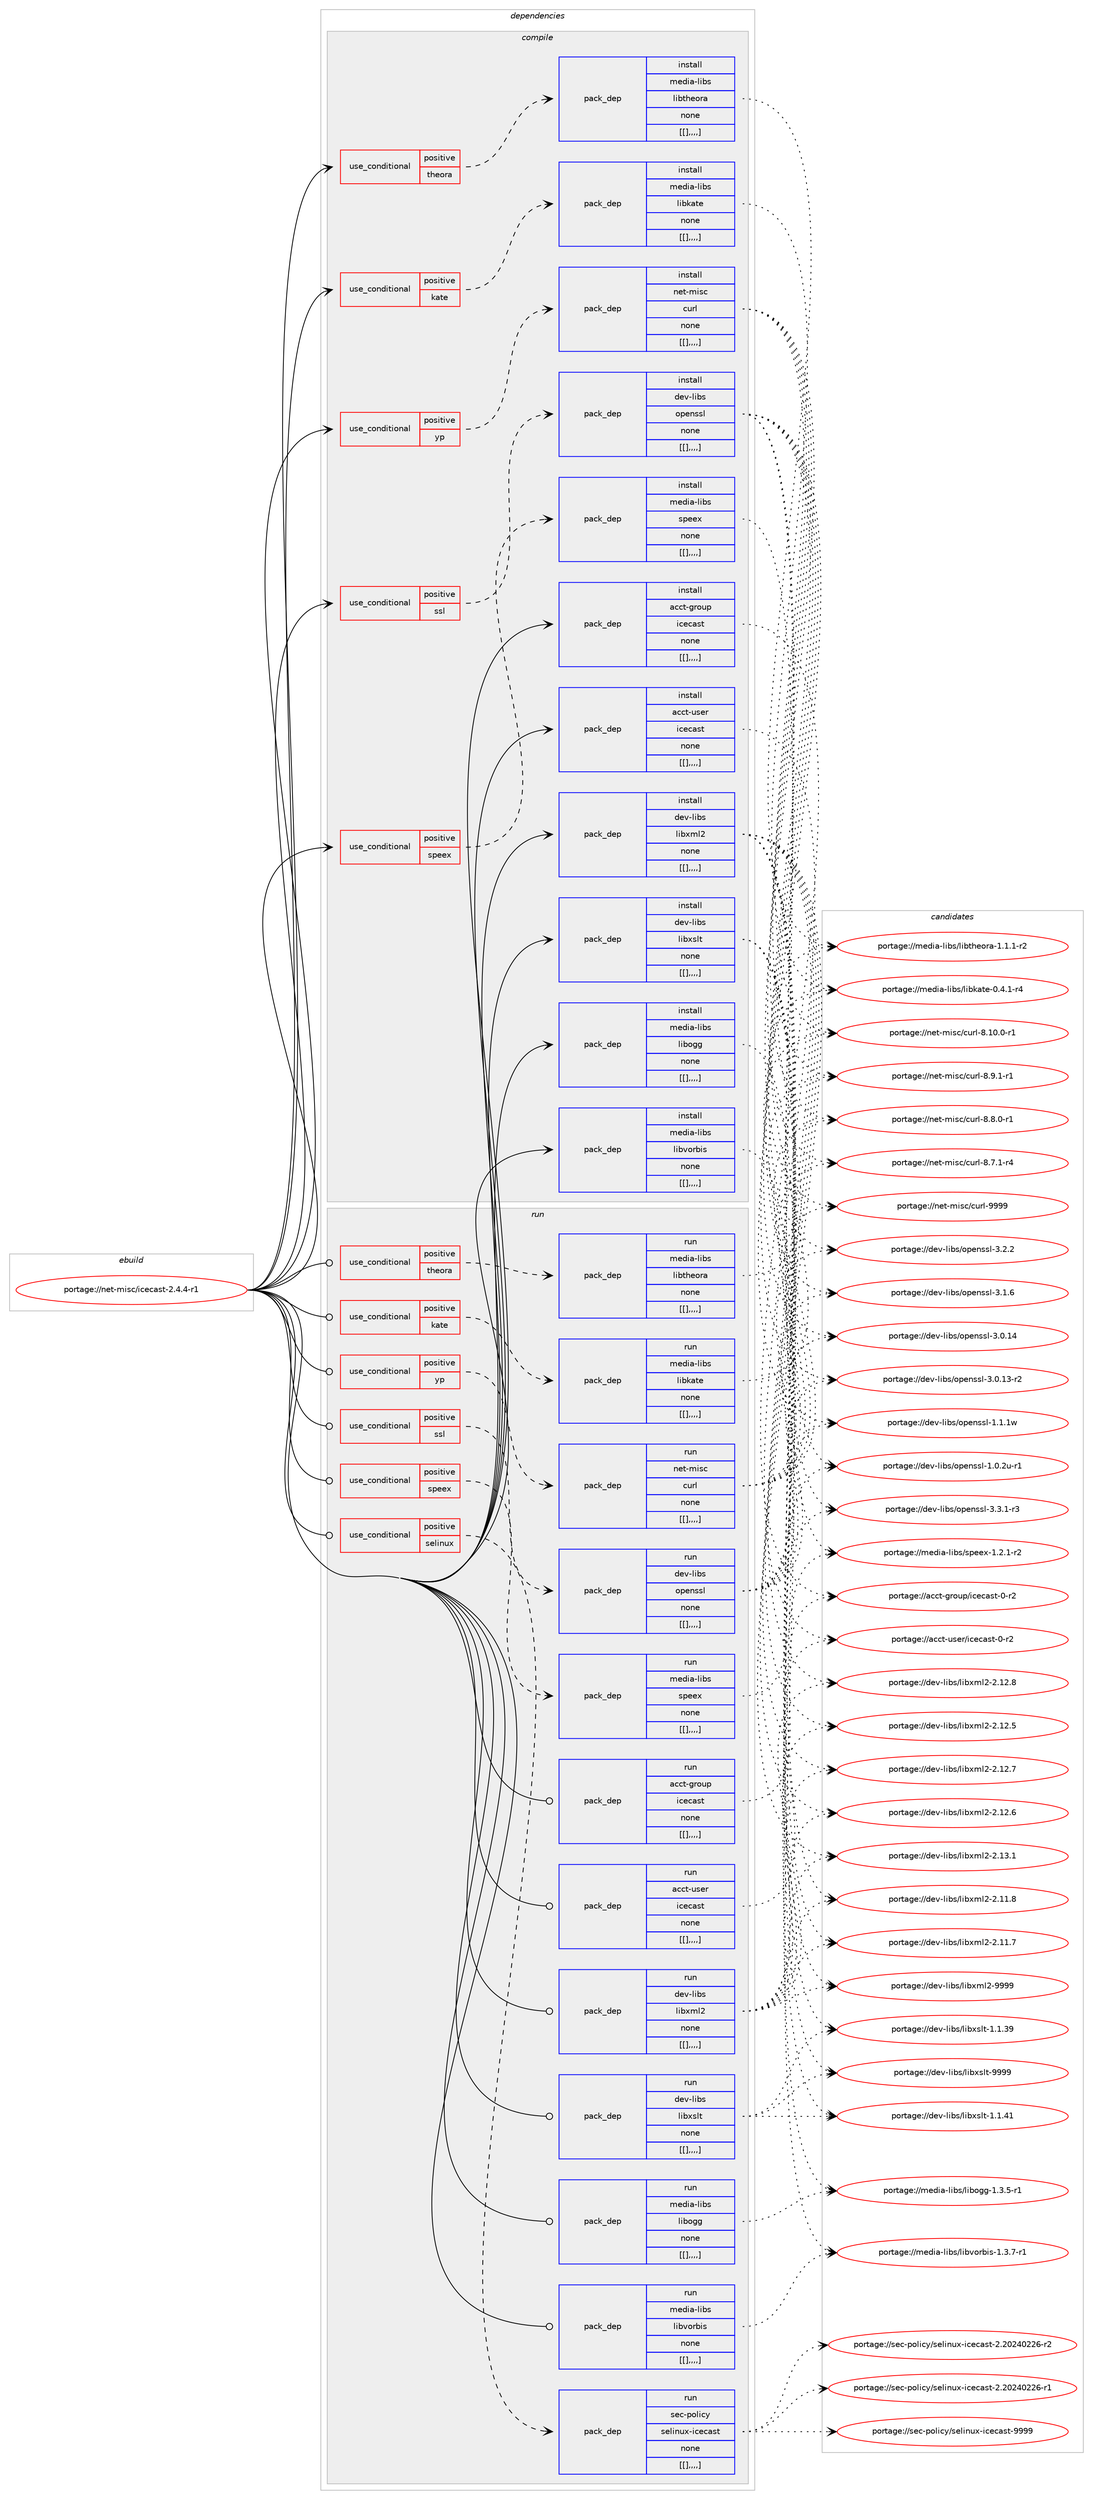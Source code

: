digraph prolog {

# *************
# Graph options
# *************

newrank=true;
concentrate=true;
compound=true;
graph [rankdir=LR,fontname=Helvetica,fontsize=10,ranksep=1.5];#, ranksep=2.5, nodesep=0.2];
edge  [arrowhead=vee];
node  [fontname=Helvetica,fontsize=10];

# **********
# The ebuild
# **********

subgraph cluster_leftcol {
color=gray;
label=<<i>ebuild</i>>;
id [label="portage://net-misc/icecast-2.4.4-r1", color=red, width=4, href="../net-misc/icecast-2.4.4-r1.svg"];
}

# ****************
# The dependencies
# ****************

subgraph cluster_midcol {
color=gray;
label=<<i>dependencies</i>>;
subgraph cluster_compile {
fillcolor="#eeeeee";
style=filled;
label=<<i>compile</i>>;
subgraph cond101685 {
dependency388089 [label=<<TABLE BORDER="0" CELLBORDER="1" CELLSPACING="0" CELLPADDING="4"><TR><TD ROWSPAN="3" CELLPADDING="10">use_conditional</TD></TR><TR><TD>positive</TD></TR><TR><TD>kate</TD></TR></TABLE>>, shape=none, color=red];
subgraph pack283580 {
dependency388090 [label=<<TABLE BORDER="0" CELLBORDER="1" CELLSPACING="0" CELLPADDING="4" WIDTH="220"><TR><TD ROWSPAN="6" CELLPADDING="30">pack_dep</TD></TR><TR><TD WIDTH="110">install</TD></TR><TR><TD>media-libs</TD></TR><TR><TD>libkate</TD></TR><TR><TD>none</TD></TR><TR><TD>[[],,,,]</TD></TR></TABLE>>, shape=none, color=blue];
}
dependency388089:e -> dependency388090:w [weight=20,style="dashed",arrowhead="vee"];
}
id:e -> dependency388089:w [weight=20,style="solid",arrowhead="vee"];
subgraph cond101686 {
dependency388091 [label=<<TABLE BORDER="0" CELLBORDER="1" CELLSPACING="0" CELLPADDING="4"><TR><TD ROWSPAN="3" CELLPADDING="10">use_conditional</TD></TR><TR><TD>positive</TD></TR><TR><TD>speex</TD></TR></TABLE>>, shape=none, color=red];
subgraph pack283581 {
dependency388092 [label=<<TABLE BORDER="0" CELLBORDER="1" CELLSPACING="0" CELLPADDING="4" WIDTH="220"><TR><TD ROWSPAN="6" CELLPADDING="30">pack_dep</TD></TR><TR><TD WIDTH="110">install</TD></TR><TR><TD>media-libs</TD></TR><TR><TD>speex</TD></TR><TR><TD>none</TD></TR><TR><TD>[[],,,,]</TD></TR></TABLE>>, shape=none, color=blue];
}
dependency388091:e -> dependency388092:w [weight=20,style="dashed",arrowhead="vee"];
}
id:e -> dependency388091:w [weight=20,style="solid",arrowhead="vee"];
subgraph cond101687 {
dependency388093 [label=<<TABLE BORDER="0" CELLBORDER="1" CELLSPACING="0" CELLPADDING="4"><TR><TD ROWSPAN="3" CELLPADDING="10">use_conditional</TD></TR><TR><TD>positive</TD></TR><TR><TD>ssl</TD></TR></TABLE>>, shape=none, color=red];
subgraph pack283582 {
dependency388094 [label=<<TABLE BORDER="0" CELLBORDER="1" CELLSPACING="0" CELLPADDING="4" WIDTH="220"><TR><TD ROWSPAN="6" CELLPADDING="30">pack_dep</TD></TR><TR><TD WIDTH="110">install</TD></TR><TR><TD>dev-libs</TD></TR><TR><TD>openssl</TD></TR><TR><TD>none</TD></TR><TR><TD>[[],,,,]</TD></TR></TABLE>>, shape=none, color=blue];
}
dependency388093:e -> dependency388094:w [weight=20,style="dashed",arrowhead="vee"];
}
id:e -> dependency388093:w [weight=20,style="solid",arrowhead="vee"];
subgraph cond101688 {
dependency388095 [label=<<TABLE BORDER="0" CELLBORDER="1" CELLSPACING="0" CELLPADDING="4"><TR><TD ROWSPAN="3" CELLPADDING="10">use_conditional</TD></TR><TR><TD>positive</TD></TR><TR><TD>theora</TD></TR></TABLE>>, shape=none, color=red];
subgraph pack283583 {
dependency388096 [label=<<TABLE BORDER="0" CELLBORDER="1" CELLSPACING="0" CELLPADDING="4" WIDTH="220"><TR><TD ROWSPAN="6" CELLPADDING="30">pack_dep</TD></TR><TR><TD WIDTH="110">install</TD></TR><TR><TD>media-libs</TD></TR><TR><TD>libtheora</TD></TR><TR><TD>none</TD></TR><TR><TD>[[],,,,]</TD></TR></TABLE>>, shape=none, color=blue];
}
dependency388095:e -> dependency388096:w [weight=20,style="dashed",arrowhead="vee"];
}
id:e -> dependency388095:w [weight=20,style="solid",arrowhead="vee"];
subgraph cond101689 {
dependency388097 [label=<<TABLE BORDER="0" CELLBORDER="1" CELLSPACING="0" CELLPADDING="4"><TR><TD ROWSPAN="3" CELLPADDING="10">use_conditional</TD></TR><TR><TD>positive</TD></TR><TR><TD>yp</TD></TR></TABLE>>, shape=none, color=red];
subgraph pack283584 {
dependency388098 [label=<<TABLE BORDER="0" CELLBORDER="1" CELLSPACING="0" CELLPADDING="4" WIDTH="220"><TR><TD ROWSPAN="6" CELLPADDING="30">pack_dep</TD></TR><TR><TD WIDTH="110">install</TD></TR><TR><TD>net-misc</TD></TR><TR><TD>curl</TD></TR><TR><TD>none</TD></TR><TR><TD>[[],,,,]</TD></TR></TABLE>>, shape=none, color=blue];
}
dependency388097:e -> dependency388098:w [weight=20,style="dashed",arrowhead="vee"];
}
id:e -> dependency388097:w [weight=20,style="solid",arrowhead="vee"];
subgraph pack283585 {
dependency388099 [label=<<TABLE BORDER="0" CELLBORDER="1" CELLSPACING="0" CELLPADDING="4" WIDTH="220"><TR><TD ROWSPAN="6" CELLPADDING="30">pack_dep</TD></TR><TR><TD WIDTH="110">install</TD></TR><TR><TD>acct-group</TD></TR><TR><TD>icecast</TD></TR><TR><TD>none</TD></TR><TR><TD>[[],,,,]</TD></TR></TABLE>>, shape=none, color=blue];
}
id:e -> dependency388099:w [weight=20,style="solid",arrowhead="vee"];
subgraph pack283586 {
dependency388100 [label=<<TABLE BORDER="0" CELLBORDER="1" CELLSPACING="0" CELLPADDING="4" WIDTH="220"><TR><TD ROWSPAN="6" CELLPADDING="30">pack_dep</TD></TR><TR><TD WIDTH="110">install</TD></TR><TR><TD>acct-user</TD></TR><TR><TD>icecast</TD></TR><TR><TD>none</TD></TR><TR><TD>[[],,,,]</TD></TR></TABLE>>, shape=none, color=blue];
}
id:e -> dependency388100:w [weight=20,style="solid",arrowhead="vee"];
subgraph pack283587 {
dependency388101 [label=<<TABLE BORDER="0" CELLBORDER="1" CELLSPACING="0" CELLPADDING="4" WIDTH="220"><TR><TD ROWSPAN="6" CELLPADDING="30">pack_dep</TD></TR><TR><TD WIDTH="110">install</TD></TR><TR><TD>dev-libs</TD></TR><TR><TD>libxml2</TD></TR><TR><TD>none</TD></TR><TR><TD>[[],,,,]</TD></TR></TABLE>>, shape=none, color=blue];
}
id:e -> dependency388101:w [weight=20,style="solid",arrowhead="vee"];
subgraph pack283588 {
dependency388102 [label=<<TABLE BORDER="0" CELLBORDER="1" CELLSPACING="0" CELLPADDING="4" WIDTH="220"><TR><TD ROWSPAN="6" CELLPADDING="30">pack_dep</TD></TR><TR><TD WIDTH="110">install</TD></TR><TR><TD>dev-libs</TD></TR><TR><TD>libxslt</TD></TR><TR><TD>none</TD></TR><TR><TD>[[],,,,]</TD></TR></TABLE>>, shape=none, color=blue];
}
id:e -> dependency388102:w [weight=20,style="solid",arrowhead="vee"];
subgraph pack283589 {
dependency388103 [label=<<TABLE BORDER="0" CELLBORDER="1" CELLSPACING="0" CELLPADDING="4" WIDTH="220"><TR><TD ROWSPAN="6" CELLPADDING="30">pack_dep</TD></TR><TR><TD WIDTH="110">install</TD></TR><TR><TD>media-libs</TD></TR><TR><TD>libogg</TD></TR><TR><TD>none</TD></TR><TR><TD>[[],,,,]</TD></TR></TABLE>>, shape=none, color=blue];
}
id:e -> dependency388103:w [weight=20,style="solid",arrowhead="vee"];
subgraph pack283590 {
dependency388104 [label=<<TABLE BORDER="0" CELLBORDER="1" CELLSPACING="0" CELLPADDING="4" WIDTH="220"><TR><TD ROWSPAN="6" CELLPADDING="30">pack_dep</TD></TR><TR><TD WIDTH="110">install</TD></TR><TR><TD>media-libs</TD></TR><TR><TD>libvorbis</TD></TR><TR><TD>none</TD></TR><TR><TD>[[],,,,]</TD></TR></TABLE>>, shape=none, color=blue];
}
id:e -> dependency388104:w [weight=20,style="solid",arrowhead="vee"];
}
subgraph cluster_compileandrun {
fillcolor="#eeeeee";
style=filled;
label=<<i>compile and run</i>>;
}
subgraph cluster_run {
fillcolor="#eeeeee";
style=filled;
label=<<i>run</i>>;
subgraph cond101690 {
dependency388105 [label=<<TABLE BORDER="0" CELLBORDER="1" CELLSPACING="0" CELLPADDING="4"><TR><TD ROWSPAN="3" CELLPADDING="10">use_conditional</TD></TR><TR><TD>positive</TD></TR><TR><TD>kate</TD></TR></TABLE>>, shape=none, color=red];
subgraph pack283591 {
dependency388106 [label=<<TABLE BORDER="0" CELLBORDER="1" CELLSPACING="0" CELLPADDING="4" WIDTH="220"><TR><TD ROWSPAN="6" CELLPADDING="30">pack_dep</TD></TR><TR><TD WIDTH="110">run</TD></TR><TR><TD>media-libs</TD></TR><TR><TD>libkate</TD></TR><TR><TD>none</TD></TR><TR><TD>[[],,,,]</TD></TR></TABLE>>, shape=none, color=blue];
}
dependency388105:e -> dependency388106:w [weight=20,style="dashed",arrowhead="vee"];
}
id:e -> dependency388105:w [weight=20,style="solid",arrowhead="odot"];
subgraph cond101691 {
dependency388107 [label=<<TABLE BORDER="0" CELLBORDER="1" CELLSPACING="0" CELLPADDING="4"><TR><TD ROWSPAN="3" CELLPADDING="10">use_conditional</TD></TR><TR><TD>positive</TD></TR><TR><TD>selinux</TD></TR></TABLE>>, shape=none, color=red];
subgraph pack283592 {
dependency388108 [label=<<TABLE BORDER="0" CELLBORDER="1" CELLSPACING="0" CELLPADDING="4" WIDTH="220"><TR><TD ROWSPAN="6" CELLPADDING="30">pack_dep</TD></TR><TR><TD WIDTH="110">run</TD></TR><TR><TD>sec-policy</TD></TR><TR><TD>selinux-icecast</TD></TR><TR><TD>none</TD></TR><TR><TD>[[],,,,]</TD></TR></TABLE>>, shape=none, color=blue];
}
dependency388107:e -> dependency388108:w [weight=20,style="dashed",arrowhead="vee"];
}
id:e -> dependency388107:w [weight=20,style="solid",arrowhead="odot"];
subgraph cond101692 {
dependency388109 [label=<<TABLE BORDER="0" CELLBORDER="1" CELLSPACING="0" CELLPADDING="4"><TR><TD ROWSPAN="3" CELLPADDING="10">use_conditional</TD></TR><TR><TD>positive</TD></TR><TR><TD>speex</TD></TR></TABLE>>, shape=none, color=red];
subgraph pack283593 {
dependency388110 [label=<<TABLE BORDER="0" CELLBORDER="1" CELLSPACING="0" CELLPADDING="4" WIDTH="220"><TR><TD ROWSPAN="6" CELLPADDING="30">pack_dep</TD></TR><TR><TD WIDTH="110">run</TD></TR><TR><TD>media-libs</TD></TR><TR><TD>speex</TD></TR><TR><TD>none</TD></TR><TR><TD>[[],,,,]</TD></TR></TABLE>>, shape=none, color=blue];
}
dependency388109:e -> dependency388110:w [weight=20,style="dashed",arrowhead="vee"];
}
id:e -> dependency388109:w [weight=20,style="solid",arrowhead="odot"];
subgraph cond101693 {
dependency388111 [label=<<TABLE BORDER="0" CELLBORDER="1" CELLSPACING="0" CELLPADDING="4"><TR><TD ROWSPAN="3" CELLPADDING="10">use_conditional</TD></TR><TR><TD>positive</TD></TR><TR><TD>ssl</TD></TR></TABLE>>, shape=none, color=red];
subgraph pack283594 {
dependency388112 [label=<<TABLE BORDER="0" CELLBORDER="1" CELLSPACING="0" CELLPADDING="4" WIDTH="220"><TR><TD ROWSPAN="6" CELLPADDING="30">pack_dep</TD></TR><TR><TD WIDTH="110">run</TD></TR><TR><TD>dev-libs</TD></TR><TR><TD>openssl</TD></TR><TR><TD>none</TD></TR><TR><TD>[[],,,,]</TD></TR></TABLE>>, shape=none, color=blue];
}
dependency388111:e -> dependency388112:w [weight=20,style="dashed",arrowhead="vee"];
}
id:e -> dependency388111:w [weight=20,style="solid",arrowhead="odot"];
subgraph cond101694 {
dependency388113 [label=<<TABLE BORDER="0" CELLBORDER="1" CELLSPACING="0" CELLPADDING="4"><TR><TD ROWSPAN="3" CELLPADDING="10">use_conditional</TD></TR><TR><TD>positive</TD></TR><TR><TD>theora</TD></TR></TABLE>>, shape=none, color=red];
subgraph pack283595 {
dependency388114 [label=<<TABLE BORDER="0" CELLBORDER="1" CELLSPACING="0" CELLPADDING="4" WIDTH="220"><TR><TD ROWSPAN="6" CELLPADDING="30">pack_dep</TD></TR><TR><TD WIDTH="110">run</TD></TR><TR><TD>media-libs</TD></TR><TR><TD>libtheora</TD></TR><TR><TD>none</TD></TR><TR><TD>[[],,,,]</TD></TR></TABLE>>, shape=none, color=blue];
}
dependency388113:e -> dependency388114:w [weight=20,style="dashed",arrowhead="vee"];
}
id:e -> dependency388113:w [weight=20,style="solid",arrowhead="odot"];
subgraph cond101695 {
dependency388115 [label=<<TABLE BORDER="0" CELLBORDER="1" CELLSPACING="0" CELLPADDING="4"><TR><TD ROWSPAN="3" CELLPADDING="10">use_conditional</TD></TR><TR><TD>positive</TD></TR><TR><TD>yp</TD></TR></TABLE>>, shape=none, color=red];
subgraph pack283596 {
dependency388116 [label=<<TABLE BORDER="0" CELLBORDER="1" CELLSPACING="0" CELLPADDING="4" WIDTH="220"><TR><TD ROWSPAN="6" CELLPADDING="30">pack_dep</TD></TR><TR><TD WIDTH="110">run</TD></TR><TR><TD>net-misc</TD></TR><TR><TD>curl</TD></TR><TR><TD>none</TD></TR><TR><TD>[[],,,,]</TD></TR></TABLE>>, shape=none, color=blue];
}
dependency388115:e -> dependency388116:w [weight=20,style="dashed",arrowhead="vee"];
}
id:e -> dependency388115:w [weight=20,style="solid",arrowhead="odot"];
subgraph pack283597 {
dependency388117 [label=<<TABLE BORDER="0" CELLBORDER="1" CELLSPACING="0" CELLPADDING="4" WIDTH="220"><TR><TD ROWSPAN="6" CELLPADDING="30">pack_dep</TD></TR><TR><TD WIDTH="110">run</TD></TR><TR><TD>acct-group</TD></TR><TR><TD>icecast</TD></TR><TR><TD>none</TD></TR><TR><TD>[[],,,,]</TD></TR></TABLE>>, shape=none, color=blue];
}
id:e -> dependency388117:w [weight=20,style="solid",arrowhead="odot"];
subgraph pack283598 {
dependency388118 [label=<<TABLE BORDER="0" CELLBORDER="1" CELLSPACING="0" CELLPADDING="4" WIDTH="220"><TR><TD ROWSPAN="6" CELLPADDING="30">pack_dep</TD></TR><TR><TD WIDTH="110">run</TD></TR><TR><TD>acct-user</TD></TR><TR><TD>icecast</TD></TR><TR><TD>none</TD></TR><TR><TD>[[],,,,]</TD></TR></TABLE>>, shape=none, color=blue];
}
id:e -> dependency388118:w [weight=20,style="solid",arrowhead="odot"];
subgraph pack283599 {
dependency388119 [label=<<TABLE BORDER="0" CELLBORDER="1" CELLSPACING="0" CELLPADDING="4" WIDTH="220"><TR><TD ROWSPAN="6" CELLPADDING="30">pack_dep</TD></TR><TR><TD WIDTH="110">run</TD></TR><TR><TD>dev-libs</TD></TR><TR><TD>libxml2</TD></TR><TR><TD>none</TD></TR><TR><TD>[[],,,,]</TD></TR></TABLE>>, shape=none, color=blue];
}
id:e -> dependency388119:w [weight=20,style="solid",arrowhead="odot"];
subgraph pack283600 {
dependency388120 [label=<<TABLE BORDER="0" CELLBORDER="1" CELLSPACING="0" CELLPADDING="4" WIDTH="220"><TR><TD ROWSPAN="6" CELLPADDING="30">pack_dep</TD></TR><TR><TD WIDTH="110">run</TD></TR><TR><TD>dev-libs</TD></TR><TR><TD>libxslt</TD></TR><TR><TD>none</TD></TR><TR><TD>[[],,,,]</TD></TR></TABLE>>, shape=none, color=blue];
}
id:e -> dependency388120:w [weight=20,style="solid",arrowhead="odot"];
subgraph pack283601 {
dependency388121 [label=<<TABLE BORDER="0" CELLBORDER="1" CELLSPACING="0" CELLPADDING="4" WIDTH="220"><TR><TD ROWSPAN="6" CELLPADDING="30">pack_dep</TD></TR><TR><TD WIDTH="110">run</TD></TR><TR><TD>media-libs</TD></TR><TR><TD>libogg</TD></TR><TR><TD>none</TD></TR><TR><TD>[[],,,,]</TD></TR></TABLE>>, shape=none, color=blue];
}
id:e -> dependency388121:w [weight=20,style="solid",arrowhead="odot"];
subgraph pack283602 {
dependency388122 [label=<<TABLE BORDER="0" CELLBORDER="1" CELLSPACING="0" CELLPADDING="4" WIDTH="220"><TR><TD ROWSPAN="6" CELLPADDING="30">pack_dep</TD></TR><TR><TD WIDTH="110">run</TD></TR><TR><TD>media-libs</TD></TR><TR><TD>libvorbis</TD></TR><TR><TD>none</TD></TR><TR><TD>[[],,,,]</TD></TR></TABLE>>, shape=none, color=blue];
}
id:e -> dependency388122:w [weight=20,style="solid",arrowhead="odot"];
}
}

# **************
# The candidates
# **************

subgraph cluster_choices {
rank=same;
color=gray;
label=<<i>candidates</i>>;

subgraph choice283580 {
color=black;
nodesep=1;
choice1091011001059745108105981154710810598107971161014548465246494511452 [label="portage://media-libs/libkate-0.4.1-r4", color=red, width=4,href="../media-libs/libkate-0.4.1-r4.svg"];
dependency388090:e -> choice1091011001059745108105981154710810598107971161014548465246494511452:w [style=dotted,weight="100"];
}
subgraph choice283581 {
color=black;
nodesep=1;
choice109101100105974510810598115471151121011011204549465046494511450 [label="portage://media-libs/speex-1.2.1-r2", color=red, width=4,href="../media-libs/speex-1.2.1-r2.svg"];
dependency388092:e -> choice109101100105974510810598115471151121011011204549465046494511450:w [style=dotted,weight="100"];
}
subgraph choice283582 {
color=black;
nodesep=1;
choice1001011184510810598115471111121011101151151084551465146494511451 [label="portage://dev-libs/openssl-3.3.1-r3", color=red, width=4,href="../dev-libs/openssl-3.3.1-r3.svg"];
choice100101118451081059811547111112101110115115108455146504650 [label="portage://dev-libs/openssl-3.2.2", color=red, width=4,href="../dev-libs/openssl-3.2.2.svg"];
choice100101118451081059811547111112101110115115108455146494654 [label="portage://dev-libs/openssl-3.1.6", color=red, width=4,href="../dev-libs/openssl-3.1.6.svg"];
choice10010111845108105981154711111210111011511510845514648464952 [label="portage://dev-libs/openssl-3.0.14", color=red, width=4,href="../dev-libs/openssl-3.0.14.svg"];
choice100101118451081059811547111112101110115115108455146484649514511450 [label="portage://dev-libs/openssl-3.0.13-r2", color=red, width=4,href="../dev-libs/openssl-3.0.13-r2.svg"];
choice100101118451081059811547111112101110115115108454946494649119 [label="portage://dev-libs/openssl-1.1.1w", color=red, width=4,href="../dev-libs/openssl-1.1.1w.svg"];
choice1001011184510810598115471111121011101151151084549464846501174511449 [label="portage://dev-libs/openssl-1.0.2u-r1", color=red, width=4,href="../dev-libs/openssl-1.0.2u-r1.svg"];
dependency388094:e -> choice1001011184510810598115471111121011101151151084551465146494511451:w [style=dotted,weight="100"];
dependency388094:e -> choice100101118451081059811547111112101110115115108455146504650:w [style=dotted,weight="100"];
dependency388094:e -> choice100101118451081059811547111112101110115115108455146494654:w [style=dotted,weight="100"];
dependency388094:e -> choice10010111845108105981154711111210111011511510845514648464952:w [style=dotted,weight="100"];
dependency388094:e -> choice100101118451081059811547111112101110115115108455146484649514511450:w [style=dotted,weight="100"];
dependency388094:e -> choice100101118451081059811547111112101110115115108454946494649119:w [style=dotted,weight="100"];
dependency388094:e -> choice1001011184510810598115471111121011101151151084549464846501174511449:w [style=dotted,weight="100"];
}
subgraph choice283583 {
color=black;
nodesep=1;
choice1091011001059745108105981154710810598116104101111114974549464946494511450 [label="portage://media-libs/libtheora-1.1.1-r2", color=red, width=4,href="../media-libs/libtheora-1.1.1-r2.svg"];
dependency388096:e -> choice1091011001059745108105981154710810598116104101111114974549464946494511450:w [style=dotted,weight="100"];
}
subgraph choice283584 {
color=black;
nodesep=1;
choice110101116451091051159947991171141084557575757 [label="portage://net-misc/curl-9999", color=red, width=4,href="../net-misc/curl-9999.svg"];
choice11010111645109105115994799117114108455646494846484511449 [label="portage://net-misc/curl-8.10.0-r1", color=red, width=4,href="../net-misc/curl-8.10.0-r1.svg"];
choice110101116451091051159947991171141084556465746494511449 [label="portage://net-misc/curl-8.9.1-r1", color=red, width=4,href="../net-misc/curl-8.9.1-r1.svg"];
choice110101116451091051159947991171141084556465646484511449 [label="portage://net-misc/curl-8.8.0-r1", color=red, width=4,href="../net-misc/curl-8.8.0-r1.svg"];
choice110101116451091051159947991171141084556465546494511452 [label="portage://net-misc/curl-8.7.1-r4", color=red, width=4,href="../net-misc/curl-8.7.1-r4.svg"];
dependency388098:e -> choice110101116451091051159947991171141084557575757:w [style=dotted,weight="100"];
dependency388098:e -> choice11010111645109105115994799117114108455646494846484511449:w [style=dotted,weight="100"];
dependency388098:e -> choice110101116451091051159947991171141084556465746494511449:w [style=dotted,weight="100"];
dependency388098:e -> choice110101116451091051159947991171141084556465646484511449:w [style=dotted,weight="100"];
dependency388098:e -> choice110101116451091051159947991171141084556465546494511452:w [style=dotted,weight="100"];
}
subgraph choice283585 {
color=black;
nodesep=1;
choice979999116451031141111171124710599101999711511645484511450 [label="portage://acct-group/icecast-0-r2", color=red, width=4,href="../acct-group/icecast-0-r2.svg"];
dependency388099:e -> choice979999116451031141111171124710599101999711511645484511450:w [style=dotted,weight="100"];
}
subgraph choice283586 {
color=black;
nodesep=1;
choice979999116451171151011144710599101999711511645484511450 [label="portage://acct-user/icecast-0-r2", color=red, width=4,href="../acct-user/icecast-0-r2.svg"];
dependency388100:e -> choice979999116451171151011144710599101999711511645484511450:w [style=dotted,weight="100"];
}
subgraph choice283587 {
color=black;
nodesep=1;
choice10010111845108105981154710810598120109108504557575757 [label="portage://dev-libs/libxml2-9999", color=red, width=4,href="../dev-libs/libxml2-9999.svg"];
choice100101118451081059811547108105981201091085045504649514649 [label="portage://dev-libs/libxml2-2.13.1", color=red, width=4,href="../dev-libs/libxml2-2.13.1.svg"];
choice100101118451081059811547108105981201091085045504649504656 [label="portage://dev-libs/libxml2-2.12.8", color=red, width=4,href="../dev-libs/libxml2-2.12.8.svg"];
choice100101118451081059811547108105981201091085045504649504655 [label="portage://dev-libs/libxml2-2.12.7", color=red, width=4,href="../dev-libs/libxml2-2.12.7.svg"];
choice100101118451081059811547108105981201091085045504649504654 [label="portage://dev-libs/libxml2-2.12.6", color=red, width=4,href="../dev-libs/libxml2-2.12.6.svg"];
choice100101118451081059811547108105981201091085045504649504653 [label="portage://dev-libs/libxml2-2.12.5", color=red, width=4,href="../dev-libs/libxml2-2.12.5.svg"];
choice100101118451081059811547108105981201091085045504649494656 [label="portage://dev-libs/libxml2-2.11.8", color=red, width=4,href="../dev-libs/libxml2-2.11.8.svg"];
choice100101118451081059811547108105981201091085045504649494655 [label="portage://dev-libs/libxml2-2.11.7", color=red, width=4,href="../dev-libs/libxml2-2.11.7.svg"];
dependency388101:e -> choice10010111845108105981154710810598120109108504557575757:w [style=dotted,weight="100"];
dependency388101:e -> choice100101118451081059811547108105981201091085045504649514649:w [style=dotted,weight="100"];
dependency388101:e -> choice100101118451081059811547108105981201091085045504649504656:w [style=dotted,weight="100"];
dependency388101:e -> choice100101118451081059811547108105981201091085045504649504655:w [style=dotted,weight="100"];
dependency388101:e -> choice100101118451081059811547108105981201091085045504649504654:w [style=dotted,weight="100"];
dependency388101:e -> choice100101118451081059811547108105981201091085045504649504653:w [style=dotted,weight="100"];
dependency388101:e -> choice100101118451081059811547108105981201091085045504649494656:w [style=dotted,weight="100"];
dependency388101:e -> choice100101118451081059811547108105981201091085045504649494655:w [style=dotted,weight="100"];
}
subgraph choice283588 {
color=black;
nodesep=1;
choice100101118451081059811547108105981201151081164557575757 [label="portage://dev-libs/libxslt-9999", color=red, width=4,href="../dev-libs/libxslt-9999.svg"];
choice1001011184510810598115471081059812011510811645494649465249 [label="portage://dev-libs/libxslt-1.1.41", color=red, width=4,href="../dev-libs/libxslt-1.1.41.svg"];
choice1001011184510810598115471081059812011510811645494649465157 [label="portage://dev-libs/libxslt-1.1.39", color=red, width=4,href="../dev-libs/libxslt-1.1.39.svg"];
dependency388102:e -> choice100101118451081059811547108105981201151081164557575757:w [style=dotted,weight="100"];
dependency388102:e -> choice1001011184510810598115471081059812011510811645494649465249:w [style=dotted,weight="100"];
dependency388102:e -> choice1001011184510810598115471081059812011510811645494649465157:w [style=dotted,weight="100"];
}
subgraph choice283589 {
color=black;
nodesep=1;
choice10910110010597451081059811547108105981111031034549465146534511449 [label="portage://media-libs/libogg-1.3.5-r1", color=red, width=4,href="../media-libs/libogg-1.3.5-r1.svg"];
dependency388103:e -> choice10910110010597451081059811547108105981111031034549465146534511449:w [style=dotted,weight="100"];
}
subgraph choice283590 {
color=black;
nodesep=1;
choice1091011001059745108105981154710810598118111114981051154549465146554511449 [label="portage://media-libs/libvorbis-1.3.7-r1", color=red, width=4,href="../media-libs/libvorbis-1.3.7-r1.svg"];
dependency388104:e -> choice1091011001059745108105981154710810598118111114981051154549465146554511449:w [style=dotted,weight="100"];
}
subgraph choice283591 {
color=black;
nodesep=1;
choice1091011001059745108105981154710810598107971161014548465246494511452 [label="portage://media-libs/libkate-0.4.1-r4", color=red, width=4,href="../media-libs/libkate-0.4.1-r4.svg"];
dependency388106:e -> choice1091011001059745108105981154710810598107971161014548465246494511452:w [style=dotted,weight="100"];
}
subgraph choice283592 {
color=black;
nodesep=1;
choice11510199451121111081059912147115101108105110117120451059910199971151164557575757 [label="portage://sec-policy/selinux-icecast-9999", color=red, width=4,href="../sec-policy/selinux-icecast-9999.svg"];
choice115101994511211110810599121471151011081051101171204510599101999711511645504650485052485050544511450 [label="portage://sec-policy/selinux-icecast-2.20240226-r2", color=red, width=4,href="../sec-policy/selinux-icecast-2.20240226-r2.svg"];
choice115101994511211110810599121471151011081051101171204510599101999711511645504650485052485050544511449 [label="portage://sec-policy/selinux-icecast-2.20240226-r1", color=red, width=4,href="../sec-policy/selinux-icecast-2.20240226-r1.svg"];
dependency388108:e -> choice11510199451121111081059912147115101108105110117120451059910199971151164557575757:w [style=dotted,weight="100"];
dependency388108:e -> choice115101994511211110810599121471151011081051101171204510599101999711511645504650485052485050544511450:w [style=dotted,weight="100"];
dependency388108:e -> choice115101994511211110810599121471151011081051101171204510599101999711511645504650485052485050544511449:w [style=dotted,weight="100"];
}
subgraph choice283593 {
color=black;
nodesep=1;
choice109101100105974510810598115471151121011011204549465046494511450 [label="portage://media-libs/speex-1.2.1-r2", color=red, width=4,href="../media-libs/speex-1.2.1-r2.svg"];
dependency388110:e -> choice109101100105974510810598115471151121011011204549465046494511450:w [style=dotted,weight="100"];
}
subgraph choice283594 {
color=black;
nodesep=1;
choice1001011184510810598115471111121011101151151084551465146494511451 [label="portage://dev-libs/openssl-3.3.1-r3", color=red, width=4,href="../dev-libs/openssl-3.3.1-r3.svg"];
choice100101118451081059811547111112101110115115108455146504650 [label="portage://dev-libs/openssl-3.2.2", color=red, width=4,href="../dev-libs/openssl-3.2.2.svg"];
choice100101118451081059811547111112101110115115108455146494654 [label="portage://dev-libs/openssl-3.1.6", color=red, width=4,href="../dev-libs/openssl-3.1.6.svg"];
choice10010111845108105981154711111210111011511510845514648464952 [label="portage://dev-libs/openssl-3.0.14", color=red, width=4,href="../dev-libs/openssl-3.0.14.svg"];
choice100101118451081059811547111112101110115115108455146484649514511450 [label="portage://dev-libs/openssl-3.0.13-r2", color=red, width=4,href="../dev-libs/openssl-3.0.13-r2.svg"];
choice100101118451081059811547111112101110115115108454946494649119 [label="portage://dev-libs/openssl-1.1.1w", color=red, width=4,href="../dev-libs/openssl-1.1.1w.svg"];
choice1001011184510810598115471111121011101151151084549464846501174511449 [label="portage://dev-libs/openssl-1.0.2u-r1", color=red, width=4,href="../dev-libs/openssl-1.0.2u-r1.svg"];
dependency388112:e -> choice1001011184510810598115471111121011101151151084551465146494511451:w [style=dotted,weight="100"];
dependency388112:e -> choice100101118451081059811547111112101110115115108455146504650:w [style=dotted,weight="100"];
dependency388112:e -> choice100101118451081059811547111112101110115115108455146494654:w [style=dotted,weight="100"];
dependency388112:e -> choice10010111845108105981154711111210111011511510845514648464952:w [style=dotted,weight="100"];
dependency388112:e -> choice100101118451081059811547111112101110115115108455146484649514511450:w [style=dotted,weight="100"];
dependency388112:e -> choice100101118451081059811547111112101110115115108454946494649119:w [style=dotted,weight="100"];
dependency388112:e -> choice1001011184510810598115471111121011101151151084549464846501174511449:w [style=dotted,weight="100"];
}
subgraph choice283595 {
color=black;
nodesep=1;
choice1091011001059745108105981154710810598116104101111114974549464946494511450 [label="portage://media-libs/libtheora-1.1.1-r2", color=red, width=4,href="../media-libs/libtheora-1.1.1-r2.svg"];
dependency388114:e -> choice1091011001059745108105981154710810598116104101111114974549464946494511450:w [style=dotted,weight="100"];
}
subgraph choice283596 {
color=black;
nodesep=1;
choice110101116451091051159947991171141084557575757 [label="portage://net-misc/curl-9999", color=red, width=4,href="../net-misc/curl-9999.svg"];
choice11010111645109105115994799117114108455646494846484511449 [label="portage://net-misc/curl-8.10.0-r1", color=red, width=4,href="../net-misc/curl-8.10.0-r1.svg"];
choice110101116451091051159947991171141084556465746494511449 [label="portage://net-misc/curl-8.9.1-r1", color=red, width=4,href="../net-misc/curl-8.9.1-r1.svg"];
choice110101116451091051159947991171141084556465646484511449 [label="portage://net-misc/curl-8.8.0-r1", color=red, width=4,href="../net-misc/curl-8.8.0-r1.svg"];
choice110101116451091051159947991171141084556465546494511452 [label="portage://net-misc/curl-8.7.1-r4", color=red, width=4,href="../net-misc/curl-8.7.1-r4.svg"];
dependency388116:e -> choice110101116451091051159947991171141084557575757:w [style=dotted,weight="100"];
dependency388116:e -> choice11010111645109105115994799117114108455646494846484511449:w [style=dotted,weight="100"];
dependency388116:e -> choice110101116451091051159947991171141084556465746494511449:w [style=dotted,weight="100"];
dependency388116:e -> choice110101116451091051159947991171141084556465646484511449:w [style=dotted,weight="100"];
dependency388116:e -> choice110101116451091051159947991171141084556465546494511452:w [style=dotted,weight="100"];
}
subgraph choice283597 {
color=black;
nodesep=1;
choice979999116451031141111171124710599101999711511645484511450 [label="portage://acct-group/icecast-0-r2", color=red, width=4,href="../acct-group/icecast-0-r2.svg"];
dependency388117:e -> choice979999116451031141111171124710599101999711511645484511450:w [style=dotted,weight="100"];
}
subgraph choice283598 {
color=black;
nodesep=1;
choice979999116451171151011144710599101999711511645484511450 [label="portage://acct-user/icecast-0-r2", color=red, width=4,href="../acct-user/icecast-0-r2.svg"];
dependency388118:e -> choice979999116451171151011144710599101999711511645484511450:w [style=dotted,weight="100"];
}
subgraph choice283599 {
color=black;
nodesep=1;
choice10010111845108105981154710810598120109108504557575757 [label="portage://dev-libs/libxml2-9999", color=red, width=4,href="../dev-libs/libxml2-9999.svg"];
choice100101118451081059811547108105981201091085045504649514649 [label="portage://dev-libs/libxml2-2.13.1", color=red, width=4,href="../dev-libs/libxml2-2.13.1.svg"];
choice100101118451081059811547108105981201091085045504649504656 [label="portage://dev-libs/libxml2-2.12.8", color=red, width=4,href="../dev-libs/libxml2-2.12.8.svg"];
choice100101118451081059811547108105981201091085045504649504655 [label="portage://dev-libs/libxml2-2.12.7", color=red, width=4,href="../dev-libs/libxml2-2.12.7.svg"];
choice100101118451081059811547108105981201091085045504649504654 [label="portage://dev-libs/libxml2-2.12.6", color=red, width=4,href="../dev-libs/libxml2-2.12.6.svg"];
choice100101118451081059811547108105981201091085045504649504653 [label="portage://dev-libs/libxml2-2.12.5", color=red, width=4,href="../dev-libs/libxml2-2.12.5.svg"];
choice100101118451081059811547108105981201091085045504649494656 [label="portage://dev-libs/libxml2-2.11.8", color=red, width=4,href="../dev-libs/libxml2-2.11.8.svg"];
choice100101118451081059811547108105981201091085045504649494655 [label="portage://dev-libs/libxml2-2.11.7", color=red, width=4,href="../dev-libs/libxml2-2.11.7.svg"];
dependency388119:e -> choice10010111845108105981154710810598120109108504557575757:w [style=dotted,weight="100"];
dependency388119:e -> choice100101118451081059811547108105981201091085045504649514649:w [style=dotted,weight="100"];
dependency388119:e -> choice100101118451081059811547108105981201091085045504649504656:w [style=dotted,weight="100"];
dependency388119:e -> choice100101118451081059811547108105981201091085045504649504655:w [style=dotted,weight="100"];
dependency388119:e -> choice100101118451081059811547108105981201091085045504649504654:w [style=dotted,weight="100"];
dependency388119:e -> choice100101118451081059811547108105981201091085045504649504653:w [style=dotted,weight="100"];
dependency388119:e -> choice100101118451081059811547108105981201091085045504649494656:w [style=dotted,weight="100"];
dependency388119:e -> choice100101118451081059811547108105981201091085045504649494655:w [style=dotted,weight="100"];
}
subgraph choice283600 {
color=black;
nodesep=1;
choice100101118451081059811547108105981201151081164557575757 [label="portage://dev-libs/libxslt-9999", color=red, width=4,href="../dev-libs/libxslt-9999.svg"];
choice1001011184510810598115471081059812011510811645494649465249 [label="portage://dev-libs/libxslt-1.1.41", color=red, width=4,href="../dev-libs/libxslt-1.1.41.svg"];
choice1001011184510810598115471081059812011510811645494649465157 [label="portage://dev-libs/libxslt-1.1.39", color=red, width=4,href="../dev-libs/libxslt-1.1.39.svg"];
dependency388120:e -> choice100101118451081059811547108105981201151081164557575757:w [style=dotted,weight="100"];
dependency388120:e -> choice1001011184510810598115471081059812011510811645494649465249:w [style=dotted,weight="100"];
dependency388120:e -> choice1001011184510810598115471081059812011510811645494649465157:w [style=dotted,weight="100"];
}
subgraph choice283601 {
color=black;
nodesep=1;
choice10910110010597451081059811547108105981111031034549465146534511449 [label="portage://media-libs/libogg-1.3.5-r1", color=red, width=4,href="../media-libs/libogg-1.3.5-r1.svg"];
dependency388121:e -> choice10910110010597451081059811547108105981111031034549465146534511449:w [style=dotted,weight="100"];
}
subgraph choice283602 {
color=black;
nodesep=1;
choice1091011001059745108105981154710810598118111114981051154549465146554511449 [label="portage://media-libs/libvorbis-1.3.7-r1", color=red, width=4,href="../media-libs/libvorbis-1.3.7-r1.svg"];
dependency388122:e -> choice1091011001059745108105981154710810598118111114981051154549465146554511449:w [style=dotted,weight="100"];
}
}

}
